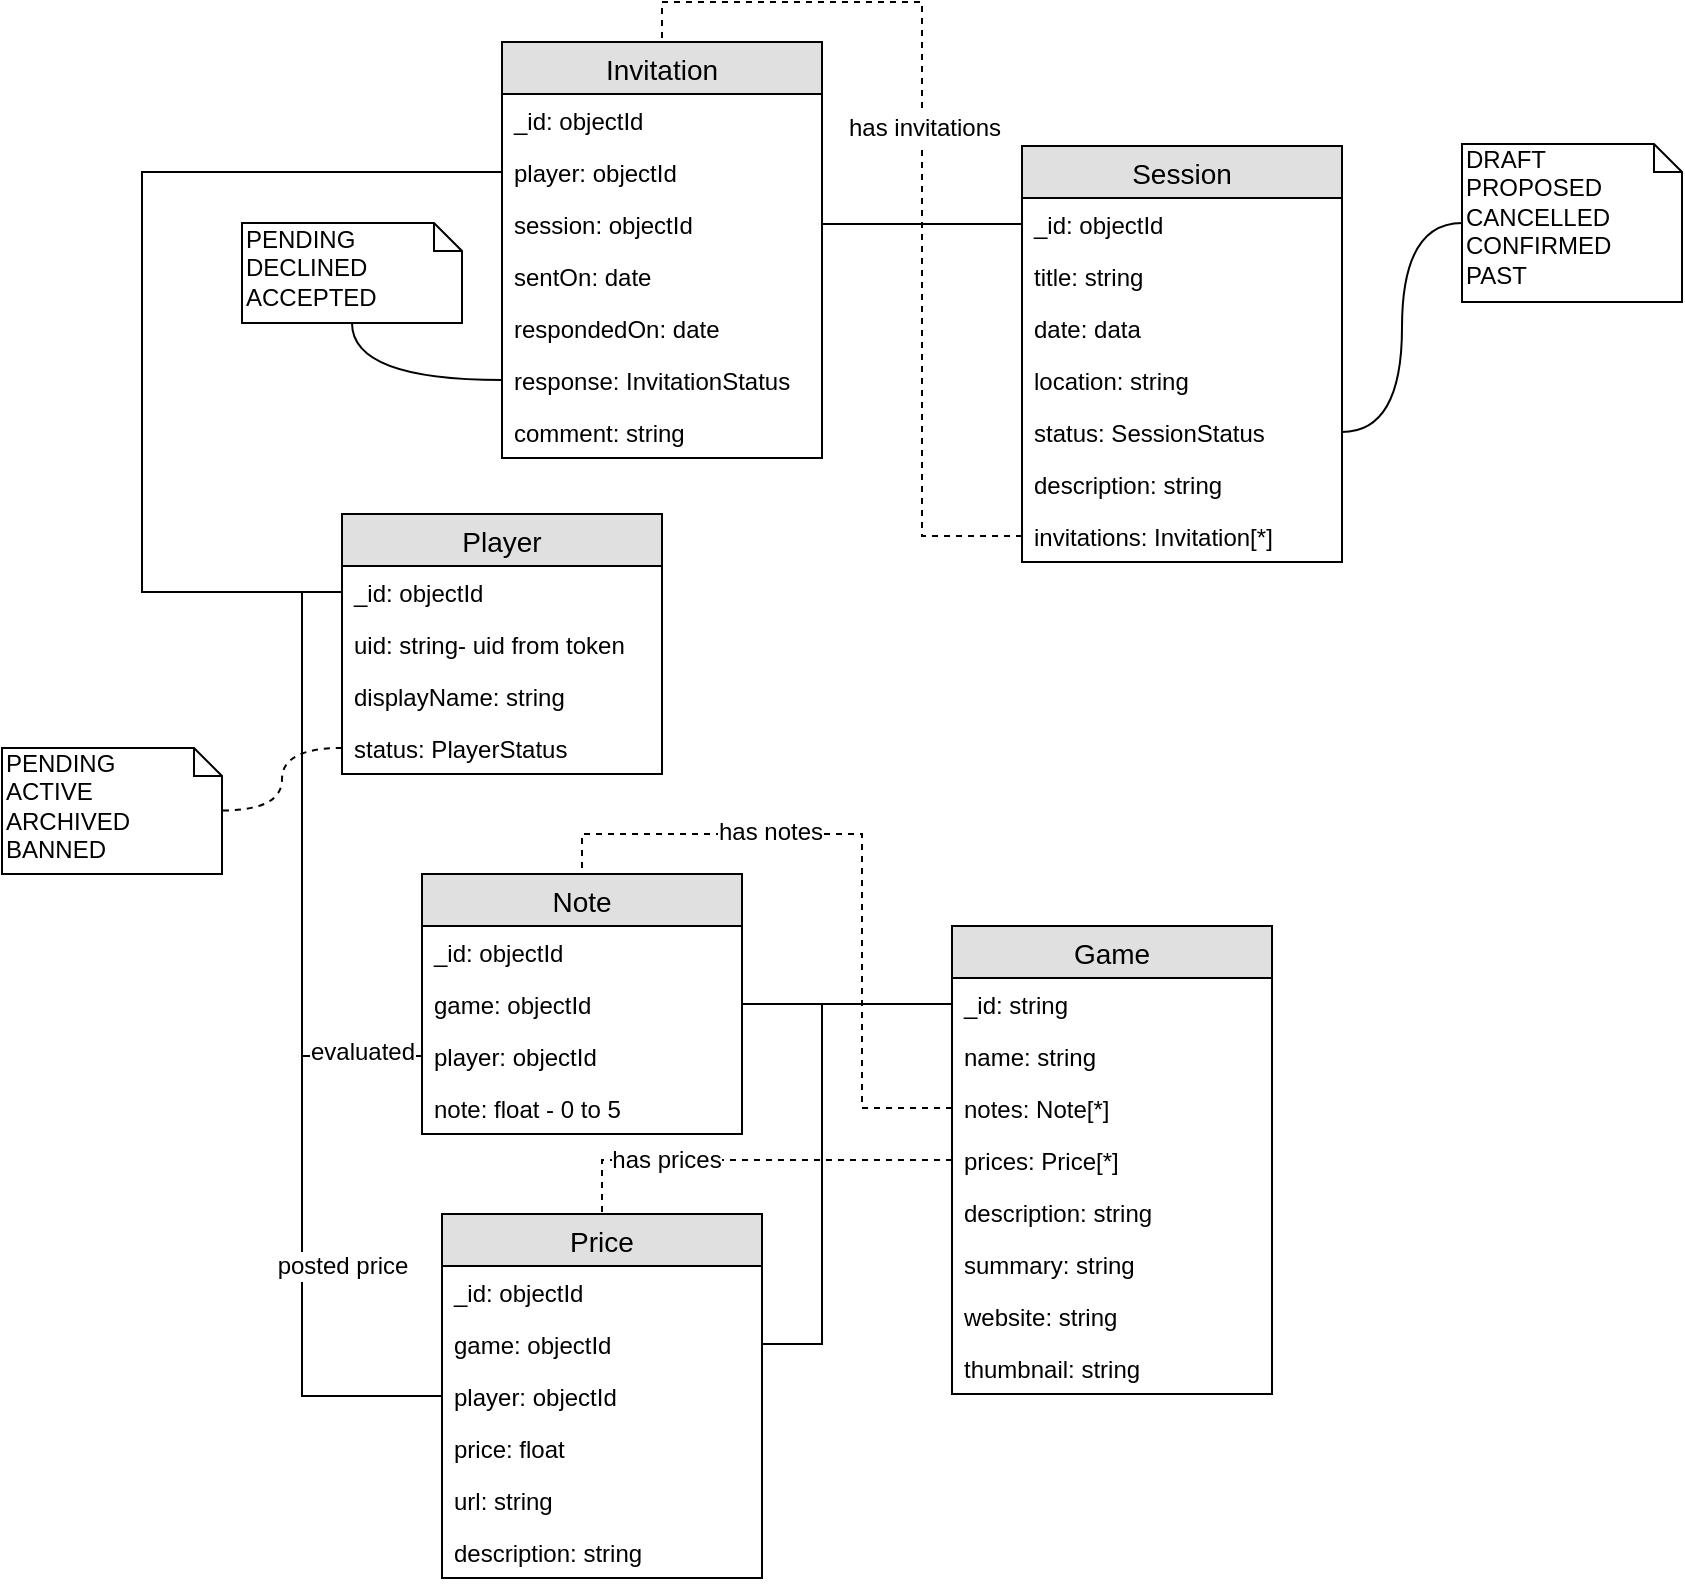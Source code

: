 <mxfile version="10.6.0" type="device"><diagram id="vLmSnCVyaLXGLYRz67_R" name="Page-1"><mxGraphModel dx="1904" dy="1914" grid="1" gridSize="10" guides="1" tooltips="1" connect="1" arrows="1" fold="1" page="1" pageScale="1" pageWidth="850" pageHeight="1100" math="0" shadow="0"><root><mxCell id="0"/><mxCell id="1" parent="0"/><mxCell id="q5PQ7GRL-LoGpbNxt8MC-2" value="Player" style="swimlane;fontStyle=0;childLayout=stackLayout;horizontal=1;startSize=26;fillColor=#e0e0e0;horizontalStack=0;resizeParent=1;resizeParentMax=0;resizeLast=0;collapsible=1;marginBottom=0;swimlaneFillColor=#ffffff;align=center;fontSize=14;" parent="1" vertex="1"><mxGeometry x="40" y="250" width="160" height="130" as="geometry"/></mxCell><mxCell id="q5PQ7GRL-LoGpbNxt8MC-3" value="_id: objectId" style="text;strokeColor=none;fillColor=none;spacingLeft=4;spacingRight=4;overflow=hidden;rotatable=0;points=[[0,0.5],[1,0.5]];portConstraint=eastwest;fontSize=12;" parent="q5PQ7GRL-LoGpbNxt8MC-2" vertex="1"><mxGeometry y="26" width="160" height="26" as="geometry"/></mxCell><mxCell id="iELyRrm9QkHxai9Ya9hF-22" value="uid: string- uid from token" style="text;strokeColor=none;fillColor=none;spacingLeft=4;spacingRight=4;overflow=hidden;rotatable=0;points=[[0,0.5],[1,0.5]];portConstraint=eastwest;fontSize=12;" vertex="1" parent="q5PQ7GRL-LoGpbNxt8MC-2"><mxGeometry y="52" width="160" height="26" as="geometry"/></mxCell><mxCell id="q5PQ7GRL-LoGpbNxt8MC-4" value="displayName: string" style="text;strokeColor=none;fillColor=none;spacingLeft=4;spacingRight=4;overflow=hidden;rotatable=0;points=[[0,0.5],[1,0.5]];portConstraint=eastwest;fontSize=12;" parent="q5PQ7GRL-LoGpbNxt8MC-2" vertex="1"><mxGeometry y="78" width="160" height="26" as="geometry"/></mxCell><mxCell id="iELyRrm9QkHxai9Ya9hF-75" value="status: PlayerStatus" style="text;strokeColor=none;fillColor=none;spacingLeft=4;spacingRight=4;overflow=hidden;rotatable=0;points=[[0,0.5],[1,0.5]];portConstraint=eastwest;fontSize=12;" vertex="1" parent="q5PQ7GRL-LoGpbNxt8MC-2"><mxGeometry y="104" width="160" height="26" as="geometry"/></mxCell><mxCell id="iELyRrm9QkHxai9Ya9hF-2" value="Game" style="swimlane;fontStyle=0;childLayout=stackLayout;horizontal=1;startSize=26;fillColor=#e0e0e0;horizontalStack=0;resizeParent=1;resizeParentMax=0;resizeLast=0;collapsible=1;marginBottom=0;swimlaneFillColor=#ffffff;align=center;fontSize=14;" vertex="1" parent="1"><mxGeometry x="345" y="456" width="160" height="234" as="geometry"/></mxCell><mxCell id="iELyRrm9QkHxai9Ya9hF-3" value="_id: string" style="text;strokeColor=none;fillColor=none;spacingLeft=4;spacingRight=4;overflow=hidden;rotatable=0;points=[[0,0.5],[1,0.5]];portConstraint=eastwest;fontSize=12;" vertex="1" parent="iELyRrm9QkHxai9Ya9hF-2"><mxGeometry y="26" width="160" height="26" as="geometry"/></mxCell><mxCell id="iELyRrm9QkHxai9Ya9hF-4" value="name: string" style="text;strokeColor=none;fillColor=none;spacingLeft=4;spacingRight=4;overflow=hidden;rotatable=0;points=[[0,0.5],[1,0.5]];portConstraint=eastwest;fontSize=12;" vertex="1" parent="iELyRrm9QkHxai9Ya9hF-2"><mxGeometry y="52" width="160" height="26" as="geometry"/></mxCell><mxCell id="iELyRrm9QkHxai9Ya9hF-34" value="notes: Note[*]" style="text;strokeColor=none;fillColor=none;spacingLeft=4;spacingRight=4;overflow=hidden;rotatable=0;points=[[0,0.5],[1,0.5]];portConstraint=eastwest;fontSize=12;" vertex="1" parent="iELyRrm9QkHxai9Ya9hF-2"><mxGeometry y="78" width="160" height="26" as="geometry"/></mxCell><mxCell id="iELyRrm9QkHxai9Ya9hF-51" value="prices: Price[*]" style="text;strokeColor=none;fillColor=none;spacingLeft=4;spacingRight=4;overflow=hidden;rotatable=0;points=[[0,0.5],[1,0.5]];portConstraint=eastwest;fontSize=12;" vertex="1" parent="iELyRrm9QkHxai9Ya9hF-2"><mxGeometry y="104" width="160" height="26" as="geometry"/></mxCell><mxCell id="iELyRrm9QkHxai9Ya9hF-69" value="description: string" style="text;strokeColor=none;fillColor=none;spacingLeft=4;spacingRight=4;overflow=hidden;rotatable=0;points=[[0,0.5],[1,0.5]];portConstraint=eastwest;fontSize=12;" vertex="1" parent="iELyRrm9QkHxai9Ya9hF-2"><mxGeometry y="130" width="160" height="26" as="geometry"/></mxCell><mxCell id="iELyRrm9QkHxai9Ya9hF-73" value="summary: string" style="text;strokeColor=none;fillColor=none;spacingLeft=4;spacingRight=4;overflow=hidden;rotatable=0;points=[[0,0.5],[1,0.5]];portConstraint=eastwest;fontSize=12;" vertex="1" parent="iELyRrm9QkHxai9Ya9hF-2"><mxGeometry y="156" width="160" height="26" as="geometry"/></mxCell><mxCell id="iELyRrm9QkHxai9Ya9hF-70" value="website: string" style="text;strokeColor=none;fillColor=none;spacingLeft=4;spacingRight=4;overflow=hidden;rotatable=0;points=[[0,0.5],[1,0.5]];portConstraint=eastwest;fontSize=12;" vertex="1" parent="iELyRrm9QkHxai9Ya9hF-2"><mxGeometry y="182" width="160" height="26" as="geometry"/></mxCell><mxCell id="iELyRrm9QkHxai9Ya9hF-72" value="thumbnail: string" style="text;strokeColor=none;fillColor=none;spacingLeft=4;spacingRight=4;overflow=hidden;rotatable=0;points=[[0,0.5],[1,0.5]];portConstraint=eastwest;fontSize=12;" vertex="1" parent="iELyRrm9QkHxai9Ya9hF-2"><mxGeometry y="208" width="160" height="26" as="geometry"/></mxCell><mxCell id="iELyRrm9QkHxai9Ya9hF-13" value="Note" style="swimlane;fontStyle=0;childLayout=stackLayout;horizontal=1;startSize=26;fillColor=#e0e0e0;horizontalStack=0;resizeParent=1;resizeParentMax=0;resizeLast=0;collapsible=1;marginBottom=0;swimlaneFillColor=#ffffff;align=center;fontSize=14;" vertex="1" parent="1"><mxGeometry x="80" y="430" width="160" height="130" as="geometry"/></mxCell><mxCell id="iELyRrm9QkHxai9Ya9hF-14" value="_id: objectId" style="text;strokeColor=none;fillColor=none;spacingLeft=4;spacingRight=4;overflow=hidden;rotatable=0;points=[[0,0.5],[1,0.5]];portConstraint=eastwest;fontSize=12;" vertex="1" parent="iELyRrm9QkHxai9Ya9hF-13"><mxGeometry y="26" width="160" height="26" as="geometry"/></mxCell><mxCell id="iELyRrm9QkHxai9Ya9hF-15" value="game: objectId" style="text;strokeColor=none;fillColor=none;spacingLeft=4;spacingRight=4;overflow=hidden;rotatable=0;points=[[0,0.5],[1,0.5]];portConstraint=eastwest;fontSize=12;" vertex="1" parent="iELyRrm9QkHxai9Ya9hF-13"><mxGeometry y="52" width="160" height="26" as="geometry"/></mxCell><mxCell id="iELyRrm9QkHxai9Ya9hF-16" value="player: objectId" style="text;strokeColor=none;fillColor=none;spacingLeft=4;spacingRight=4;overflow=hidden;rotatable=0;points=[[0,0.5],[1,0.5]];portConstraint=eastwest;fontSize=12;" vertex="1" parent="iELyRrm9QkHxai9Ya9hF-13"><mxGeometry y="78" width="160" height="26" as="geometry"/></mxCell><mxCell id="iELyRrm9QkHxai9Ya9hF-31" value="note: float - 0 to 5&#10;" style="text;strokeColor=none;fillColor=none;spacingLeft=4;spacingRight=4;overflow=hidden;rotatable=0;points=[[0,0.5],[1,0.5]];portConstraint=eastwest;fontSize=12;" vertex="1" parent="iELyRrm9QkHxai9Ya9hF-13"><mxGeometry y="104" width="160" height="26" as="geometry"/></mxCell><mxCell id="iELyRrm9QkHxai9Ya9hF-23" style="edgeStyle=orthogonalEdgeStyle;rounded=0;orthogonalLoop=1;jettySize=auto;html=1;exitX=0;exitY=0.5;exitDx=0;exitDy=0;entryX=1;entryY=0.5;entryDx=0;entryDy=0;endArrow=none;endFill=0;" edge="1" parent="1" source="iELyRrm9QkHxai9Ya9hF-3" target="iELyRrm9QkHxai9Ya9hF-15"><mxGeometry relative="1" as="geometry"/></mxCell><mxCell id="iELyRrm9QkHxai9Ya9hF-24" style="edgeStyle=orthogonalEdgeStyle;rounded=0;orthogonalLoop=1;jettySize=auto;html=1;exitX=0;exitY=0.5;exitDx=0;exitDy=0;entryX=0;entryY=0.5;entryDx=0;entryDy=0;endArrow=none;endFill=0;" edge="1" parent="1" source="iELyRrm9QkHxai9Ya9hF-16" target="q5PQ7GRL-LoGpbNxt8MC-3"><mxGeometry relative="1" as="geometry"/></mxCell><mxCell id="iELyRrm9QkHxai9Ya9hF-48" value="evaluated" style="text;html=1;resizable=0;points=[];align=center;verticalAlign=middle;labelBackgroundColor=#ffffff;" vertex="1" connectable="0" parent="iELyRrm9QkHxai9Ya9hF-24"><mxGeometry x="-0.878" y="1" relative="1" as="geometry"><mxPoint x="-11" y="-3" as="offset"/></mxGeometry></mxCell><mxCell id="iELyRrm9QkHxai9Ya9hF-25" value="Session" style="swimlane;fontStyle=0;childLayout=stackLayout;horizontal=1;startSize=26;fillColor=#e0e0e0;horizontalStack=0;resizeParent=1;resizeParentMax=0;resizeLast=0;collapsible=1;marginBottom=0;swimlaneFillColor=#ffffff;align=center;fontSize=14;" vertex="1" parent="1"><mxGeometry x="380" y="66" width="160" height="208" as="geometry"/></mxCell><mxCell id="iELyRrm9QkHxai9Ya9hF-26" value="_id: objectId" style="text;strokeColor=none;fillColor=none;spacingLeft=4;spacingRight=4;overflow=hidden;rotatable=0;points=[[0,0.5],[1,0.5]];portConstraint=eastwest;fontSize=12;" vertex="1" parent="iELyRrm9QkHxai9Ya9hF-25"><mxGeometry y="26" width="160" height="26" as="geometry"/></mxCell><mxCell id="iELyRrm9QkHxai9Ya9hF-27" value="title: string" style="text;strokeColor=none;fillColor=none;spacingLeft=4;spacingRight=4;overflow=hidden;rotatable=0;points=[[0,0.5],[1,0.5]];portConstraint=eastwest;fontSize=12;" vertex="1" parent="iELyRrm9QkHxai9Ya9hF-25"><mxGeometry y="52" width="160" height="26" as="geometry"/></mxCell><mxCell id="iELyRrm9QkHxai9Ya9hF-28" value="date: data" style="text;strokeColor=none;fillColor=none;spacingLeft=4;spacingRight=4;overflow=hidden;rotatable=0;points=[[0,0.5],[1,0.5]];portConstraint=eastwest;fontSize=12;" vertex="1" parent="iELyRrm9QkHxai9Ya9hF-25"><mxGeometry y="78" width="160" height="26" as="geometry"/></mxCell><mxCell id="iELyRrm9QkHxai9Ya9hF-55" value="location: string" style="text;strokeColor=none;fillColor=none;spacingLeft=4;spacingRight=4;overflow=hidden;rotatable=0;points=[[0,0.5],[1,0.5]];portConstraint=eastwest;fontSize=12;" vertex="1" parent="iELyRrm9QkHxai9Ya9hF-25"><mxGeometry y="104" width="160" height="26" as="geometry"/></mxCell><mxCell id="iELyRrm9QkHxai9Ya9hF-29" value="status: SessionStatus" style="text;strokeColor=none;fillColor=none;spacingLeft=4;spacingRight=4;overflow=hidden;rotatable=0;points=[[0,0.5],[1,0.5]];portConstraint=eastwest;fontSize=12;" vertex="1" parent="iELyRrm9QkHxai9Ya9hF-25"><mxGeometry y="130" width="160" height="26" as="geometry"/></mxCell><mxCell id="iELyRrm9QkHxai9Ya9hF-54" value="description: string" style="text;strokeColor=none;fillColor=none;spacingLeft=4;spacingRight=4;overflow=hidden;rotatable=0;points=[[0,0.5],[1,0.5]];portConstraint=eastwest;fontSize=12;" vertex="1" parent="iELyRrm9QkHxai9Ya9hF-25"><mxGeometry y="156" width="160" height="26" as="geometry"/></mxCell><mxCell id="iELyRrm9QkHxai9Ya9hF-30" value="invitations: Invitation[*]" style="text;strokeColor=none;fillColor=none;spacingLeft=4;spacingRight=4;overflow=hidden;rotatable=0;points=[[0,0.5],[1,0.5]];portConstraint=eastwest;fontSize=12;" vertex="1" parent="iELyRrm9QkHxai9Ya9hF-25"><mxGeometry y="182" width="160" height="26" as="geometry"/></mxCell><mxCell id="iELyRrm9QkHxai9Ya9hF-32" value="DRAFT&lt;br&gt;PROPOSED&lt;br&gt;CANCELLED&lt;br&gt;CONFIRMED&lt;br&gt;PAST&lt;br&gt;" style="shape=note;whiteSpace=wrap;html=1;size=14;verticalAlign=top;align=left;spacingTop=-6;" vertex="1" parent="1"><mxGeometry x="600" y="65" width="110" height="79" as="geometry"/></mxCell><mxCell id="iELyRrm9QkHxai9Ya9hF-33" style="edgeStyle=orthogonalEdgeStyle;orthogonalLoop=1;jettySize=auto;html=1;exitX=1;exitY=0.5;exitDx=0;exitDy=0;entryX=0;entryY=0.5;entryDx=0;entryDy=0;entryPerimeter=0;endArrow=none;endFill=0;curved=1;" edge="1" parent="1" source="iELyRrm9QkHxai9Ya9hF-29" target="iELyRrm9QkHxai9Ya9hF-32"><mxGeometry relative="1" as="geometry"/></mxCell><mxCell id="iELyRrm9QkHxai9Ya9hF-36" value="Price" style="swimlane;fontStyle=0;childLayout=stackLayout;horizontal=1;startSize=26;fillColor=#e0e0e0;horizontalStack=0;resizeParent=1;resizeParentMax=0;resizeLast=0;collapsible=1;marginBottom=0;swimlaneFillColor=#ffffff;align=center;fontSize=14;" vertex="1" parent="1"><mxGeometry x="90" y="600" width="160" height="182" as="geometry"/></mxCell><mxCell id="iELyRrm9QkHxai9Ya9hF-37" value="_id: objectId" style="text;strokeColor=none;fillColor=none;spacingLeft=4;spacingRight=4;overflow=hidden;rotatable=0;points=[[0,0.5],[1,0.5]];portConstraint=eastwest;fontSize=12;" vertex="1" parent="iELyRrm9QkHxai9Ya9hF-36"><mxGeometry y="26" width="160" height="26" as="geometry"/></mxCell><mxCell id="iELyRrm9QkHxai9Ya9hF-38" value="game: objectId" style="text;strokeColor=none;fillColor=none;spacingLeft=4;spacingRight=4;overflow=hidden;rotatable=0;points=[[0,0.5],[1,0.5]];portConstraint=eastwest;fontSize=12;" vertex="1" parent="iELyRrm9QkHxai9Ya9hF-36"><mxGeometry y="52" width="160" height="26" as="geometry"/></mxCell><mxCell id="iELyRrm9QkHxai9Ya9hF-39" value="player: objectId" style="text;strokeColor=none;fillColor=none;spacingLeft=4;spacingRight=4;overflow=hidden;rotatable=0;points=[[0,0.5],[1,0.5]];portConstraint=eastwest;fontSize=12;" vertex="1" parent="iELyRrm9QkHxai9Ya9hF-36"><mxGeometry y="78" width="160" height="26" as="geometry"/></mxCell><mxCell id="iELyRrm9QkHxai9Ya9hF-40" value="price: float&#10;" style="text;strokeColor=none;fillColor=none;spacingLeft=4;spacingRight=4;overflow=hidden;rotatable=0;points=[[0,0.5],[1,0.5]];portConstraint=eastwest;fontSize=12;" vertex="1" parent="iELyRrm9QkHxai9Ya9hF-36"><mxGeometry y="104" width="160" height="26" as="geometry"/></mxCell><mxCell id="iELyRrm9QkHxai9Ya9hF-44" value="url: string&#10;" style="text;strokeColor=none;fillColor=none;spacingLeft=4;spacingRight=4;overflow=hidden;rotatable=0;points=[[0,0.5],[1,0.5]];portConstraint=eastwest;fontSize=12;" vertex="1" parent="iELyRrm9QkHxai9Ya9hF-36"><mxGeometry y="130" width="160" height="26" as="geometry"/></mxCell><mxCell id="iELyRrm9QkHxai9Ya9hF-45" value="description: string&#10;" style="text;strokeColor=none;fillColor=none;spacingLeft=4;spacingRight=4;overflow=hidden;rotatable=0;points=[[0,0.5],[1,0.5]];portConstraint=eastwest;fontSize=12;" vertex="1" parent="iELyRrm9QkHxai9Ya9hF-36"><mxGeometry y="156" width="160" height="26" as="geometry"/></mxCell><mxCell id="iELyRrm9QkHxai9Ya9hF-41" style="edgeStyle=orthogonalEdgeStyle;rounded=0;orthogonalLoop=1;jettySize=auto;html=1;exitX=0;exitY=0.5;exitDx=0;exitDy=0;entryX=0;entryY=0.5;entryDx=0;entryDy=0;endArrow=none;endFill=0;" edge="1" parent="1" source="q5PQ7GRL-LoGpbNxt8MC-3" target="iELyRrm9QkHxai9Ya9hF-39"><mxGeometry relative="1" as="geometry"/></mxCell><mxCell id="iELyRrm9QkHxai9Ya9hF-46" value="posted price" style="text;html=1;resizable=0;points=[];align=center;verticalAlign=middle;labelBackgroundColor=#ffffff;" vertex="1" connectable="0" parent="iELyRrm9QkHxai9Ya9hF-41"><mxGeometry x="0.78" y="-1" relative="1" as="geometry"><mxPoint x="4" y="-66" as="offset"/></mxGeometry></mxCell><mxCell id="iELyRrm9QkHxai9Ya9hF-42" style="edgeStyle=orthogonalEdgeStyle;rounded=0;orthogonalLoop=1;jettySize=auto;html=1;exitX=0;exitY=0.5;exitDx=0;exitDy=0;entryX=1;entryY=0.5;entryDx=0;entryDy=0;endArrow=none;endFill=0;" edge="1" parent="1" source="iELyRrm9QkHxai9Ya9hF-3" target="iELyRrm9QkHxai9Ya9hF-38"><mxGeometry relative="1" as="geometry"><Array as="points"><mxPoint x="280" y="495"/><mxPoint x="280" y="665"/></Array></mxGeometry></mxCell><mxCell id="iELyRrm9QkHxai9Ya9hF-43" style="edgeStyle=orthogonalEdgeStyle;rounded=0;orthogonalLoop=1;jettySize=auto;html=1;entryX=0.5;entryY=0;entryDx=0;entryDy=0;endArrow=none;endFill=0;exitX=0;exitY=0.5;exitDx=0;exitDy=0;dashed=1;" edge="1" parent="1" source="iELyRrm9QkHxai9Ya9hF-34" target="iELyRrm9QkHxai9Ya9hF-13"><mxGeometry relative="1" as="geometry"><mxPoint x="330" y="660" as="sourcePoint"/><Array as="points"><mxPoint x="300" y="547"/><mxPoint x="300" y="410"/><mxPoint x="160" y="410"/></Array></mxGeometry></mxCell><mxCell id="iELyRrm9QkHxai9Ya9hF-49" value="has notes" style="text;html=1;resizable=0;points=[];align=center;verticalAlign=middle;labelBackgroundColor=#ffffff;" vertex="1" connectable="0" parent="iELyRrm9QkHxai9Ya9hF-43"><mxGeometry x="0.332" y="-1" relative="1" as="geometry"><mxPoint as="offset"/></mxGeometry></mxCell><mxCell id="iELyRrm9QkHxai9Ya9hF-52" style="edgeStyle=orthogonalEdgeStyle;rounded=0;orthogonalLoop=1;jettySize=auto;html=1;exitX=0;exitY=0.5;exitDx=0;exitDy=0;entryX=0.5;entryY=0;entryDx=0;entryDy=0;endArrow=none;endFill=0;dashed=1;" edge="1" parent="1" source="iELyRrm9QkHxai9Ya9hF-51" target="iELyRrm9QkHxai9Ya9hF-36"><mxGeometry relative="1" as="geometry"/></mxCell><mxCell id="iELyRrm9QkHxai9Ya9hF-53" value="has prices" style="text;html=1;resizable=0;points=[];align=center;verticalAlign=middle;labelBackgroundColor=#ffffff;" vertex="1" connectable="0" parent="iELyRrm9QkHxai9Ya9hF-52"><mxGeometry x="0.458" relative="1" as="geometry"><mxPoint x="4" as="offset"/></mxGeometry></mxCell><mxCell id="iELyRrm9QkHxai9Ya9hF-56" value="Invitation" style="swimlane;fontStyle=0;childLayout=stackLayout;horizontal=1;startSize=26;fillColor=#e0e0e0;horizontalStack=0;resizeParent=1;resizeParentMax=0;resizeLast=0;collapsible=1;marginBottom=0;swimlaneFillColor=#ffffff;align=center;fontSize=14;" vertex="1" parent="1"><mxGeometry x="120" y="14" width="160" height="208" as="geometry"/></mxCell><mxCell id="iELyRrm9QkHxai9Ya9hF-57" value="_id: objectId" style="text;strokeColor=none;fillColor=none;spacingLeft=4;spacingRight=4;overflow=hidden;rotatable=0;points=[[0,0.5],[1,0.5]];portConstraint=eastwest;fontSize=12;" vertex="1" parent="iELyRrm9QkHxai9Ya9hF-56"><mxGeometry y="26" width="160" height="26" as="geometry"/></mxCell><mxCell id="iELyRrm9QkHxai9Ya9hF-58" value="player: objectId" style="text;strokeColor=none;fillColor=none;spacingLeft=4;spacingRight=4;overflow=hidden;rotatable=0;points=[[0,0.5],[1,0.5]];portConstraint=eastwest;fontSize=12;" vertex="1" parent="iELyRrm9QkHxai9Ya9hF-56"><mxGeometry y="52" width="160" height="26" as="geometry"/></mxCell><mxCell id="iELyRrm9QkHxai9Ya9hF-59" value="session: objectId" style="text;strokeColor=none;fillColor=none;spacingLeft=4;spacingRight=4;overflow=hidden;rotatable=0;points=[[0,0.5],[1,0.5]];portConstraint=eastwest;fontSize=12;" vertex="1" parent="iELyRrm9QkHxai9Ya9hF-56"><mxGeometry y="78" width="160" height="26" as="geometry"/></mxCell><mxCell id="iELyRrm9QkHxai9Ya9hF-62" value="sentOn: date" style="text;strokeColor=none;fillColor=none;spacingLeft=4;spacingRight=4;overflow=hidden;rotatable=0;points=[[0,0.5],[1,0.5]];portConstraint=eastwest;fontSize=12;" vertex="1" parent="iELyRrm9QkHxai9Ya9hF-56"><mxGeometry y="104" width="160" height="26" as="geometry"/></mxCell><mxCell id="iELyRrm9QkHxai9Ya9hF-63" value="respondedOn: date" style="text;strokeColor=none;fillColor=none;spacingLeft=4;spacingRight=4;overflow=hidden;rotatable=0;points=[[0,0.5],[1,0.5]];portConstraint=eastwest;fontSize=12;" vertex="1" parent="iELyRrm9QkHxai9Ya9hF-56"><mxGeometry y="130" width="160" height="26" as="geometry"/></mxCell><mxCell id="iELyRrm9QkHxai9Ya9hF-64" value="response: InvitationStatus" style="text;strokeColor=none;fillColor=none;spacingLeft=4;spacingRight=4;overflow=hidden;rotatable=0;points=[[0,0.5],[1,0.5]];portConstraint=eastwest;fontSize=12;" vertex="1" parent="iELyRrm9QkHxai9Ya9hF-56"><mxGeometry y="156" width="160" height="26" as="geometry"/></mxCell><mxCell id="iELyRrm9QkHxai9Ya9hF-67" value="comment: string" style="text;strokeColor=none;fillColor=none;spacingLeft=4;spacingRight=4;overflow=hidden;rotatable=0;points=[[0,0.5],[1,0.5]];portConstraint=eastwest;fontSize=12;" vertex="1" parent="iELyRrm9QkHxai9Ya9hF-56"><mxGeometry y="182" width="160" height="26" as="geometry"/></mxCell><mxCell id="iELyRrm9QkHxai9Ya9hF-60" style="edgeStyle=orthogonalEdgeStyle;rounded=0;orthogonalLoop=1;jettySize=auto;html=1;exitX=1;exitY=0.5;exitDx=0;exitDy=0;entryX=0;entryY=0.5;entryDx=0;entryDy=0;endArrow=none;endFill=0;" edge="1" parent="1" source="iELyRrm9QkHxai9Ya9hF-59" target="iELyRrm9QkHxai9Ya9hF-26"><mxGeometry relative="1" as="geometry"/></mxCell><mxCell id="iELyRrm9QkHxai9Ya9hF-61" style="edgeStyle=orthogonalEdgeStyle;rounded=0;orthogonalLoop=1;jettySize=auto;html=1;exitX=0;exitY=0.5;exitDx=0;exitDy=0;entryX=0;entryY=0.5;entryDx=0;entryDy=0;endArrow=none;endFill=0;" edge="1" parent="1" source="iELyRrm9QkHxai9Ya9hF-58" target="q5PQ7GRL-LoGpbNxt8MC-3"><mxGeometry relative="1" as="geometry"><Array as="points"><mxPoint x="-60" y="79"/><mxPoint x="-60" y="289"/></Array></mxGeometry></mxCell><mxCell id="iELyRrm9QkHxai9Ya9hF-66" style="edgeStyle=orthogonalEdgeStyle;orthogonalLoop=1;jettySize=auto;html=1;exitX=0.5;exitY=1;exitDx=0;exitDy=0;exitPerimeter=0;entryX=0;entryY=0.5;entryDx=0;entryDy=0;endArrow=none;endFill=0;curved=1;" edge="1" parent="1" source="iELyRrm9QkHxai9Ya9hF-65" target="iELyRrm9QkHxai9Ya9hF-64"><mxGeometry relative="1" as="geometry"/></mxCell><mxCell id="iELyRrm9QkHxai9Ya9hF-65" value="PENDING&lt;br&gt;DECLINED&lt;br&gt;ACCEPTED&lt;br&gt;" style="shape=note;whiteSpace=wrap;html=1;size=14;verticalAlign=top;align=left;spacingTop=-6;" vertex="1" parent="1"><mxGeometry x="-10" y="104.5" width="110" height="50" as="geometry"/></mxCell><mxCell id="iELyRrm9QkHxai9Ya9hF-68" style="edgeStyle=orthogonalEdgeStyle;rounded=0;orthogonalLoop=1;jettySize=auto;html=1;exitX=0;exitY=0.5;exitDx=0;exitDy=0;entryX=0.5;entryY=0;entryDx=0;entryDy=0;endArrow=none;endFill=0;dashed=1;" edge="1" parent="1" source="iELyRrm9QkHxai9Ya9hF-30" target="iELyRrm9QkHxai9Ya9hF-56"><mxGeometry relative="1" as="geometry"/></mxCell><mxCell id="iELyRrm9QkHxai9Ya9hF-74" value="has invitations" style="text;html=1;resizable=0;points=[];align=center;verticalAlign=middle;labelBackgroundColor=#ffffff;" vertex="1" connectable="0" parent="iELyRrm9QkHxai9Ya9hF-68"><mxGeometry x="0.088" y="-1" relative="1" as="geometry"><mxPoint as="offset"/></mxGeometry></mxCell><mxCell id="iELyRrm9QkHxai9Ya9hF-76" value="PENDING&lt;br&gt;ACTIVE&lt;br&gt;ARCHIVED&lt;br&gt;BANNED&lt;br&gt;" style="shape=note;whiteSpace=wrap;html=1;size=14;verticalAlign=top;align=left;spacingTop=-6;" vertex="1" parent="1"><mxGeometry x="-130" y="367" width="110" height="63" as="geometry"/></mxCell><mxCell id="iELyRrm9QkHxai9Ya9hF-77" style="edgeStyle=orthogonalEdgeStyle;orthogonalLoop=1;jettySize=auto;html=1;exitX=0;exitY=0.5;exitDx=0;exitDy=0;entryX=1;entryY=0.496;entryDx=0;entryDy=0;entryPerimeter=0;dashed=1;endArrow=none;endFill=0;curved=1;" edge="1" parent="1" source="iELyRrm9QkHxai9Ya9hF-75" target="iELyRrm9QkHxai9Ya9hF-76"><mxGeometry relative="1" as="geometry"/></mxCell></root></mxGraphModel></diagram></mxfile>